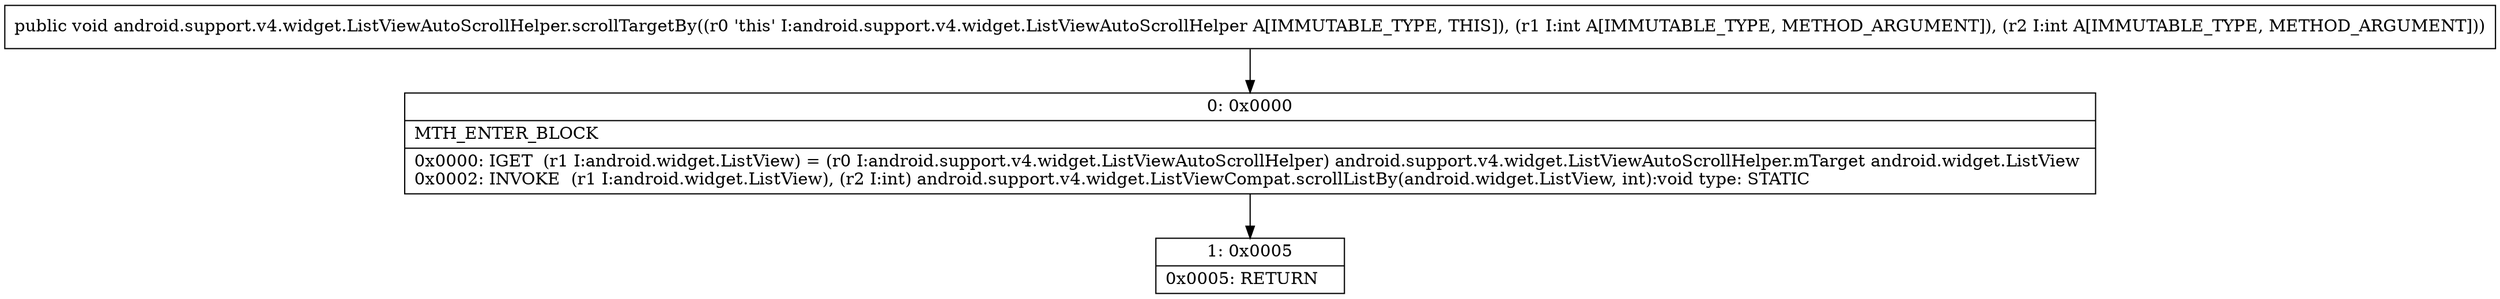 digraph "CFG forandroid.support.v4.widget.ListViewAutoScrollHelper.scrollTargetBy(II)V" {
Node_0 [shape=record,label="{0\:\ 0x0000|MTH_ENTER_BLOCK\l|0x0000: IGET  (r1 I:android.widget.ListView) = (r0 I:android.support.v4.widget.ListViewAutoScrollHelper) android.support.v4.widget.ListViewAutoScrollHelper.mTarget android.widget.ListView \l0x0002: INVOKE  (r1 I:android.widget.ListView), (r2 I:int) android.support.v4.widget.ListViewCompat.scrollListBy(android.widget.ListView, int):void type: STATIC \l}"];
Node_1 [shape=record,label="{1\:\ 0x0005|0x0005: RETURN   \l}"];
MethodNode[shape=record,label="{public void android.support.v4.widget.ListViewAutoScrollHelper.scrollTargetBy((r0 'this' I:android.support.v4.widget.ListViewAutoScrollHelper A[IMMUTABLE_TYPE, THIS]), (r1 I:int A[IMMUTABLE_TYPE, METHOD_ARGUMENT]), (r2 I:int A[IMMUTABLE_TYPE, METHOD_ARGUMENT])) }"];
MethodNode -> Node_0;
Node_0 -> Node_1;
}

